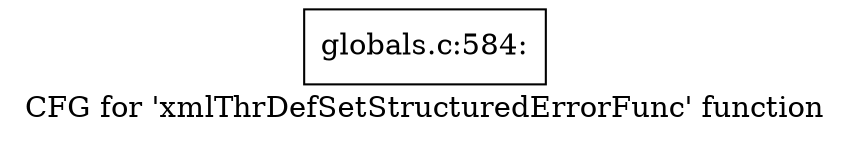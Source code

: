 digraph "CFG for 'xmlThrDefSetStructuredErrorFunc' function" {
	label="CFG for 'xmlThrDefSetStructuredErrorFunc' function";

	Node0x4aa32d0 [shape=record,label="{globals.c:584:}"];
}

